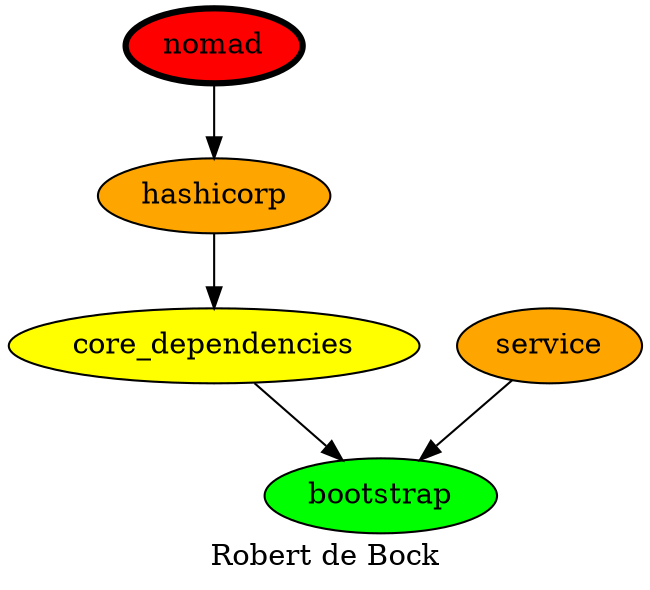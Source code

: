 digraph PhiloDilemma {
  label = "Robert de Bock" ;
  overlap=false
  {
    bootstrap [fillcolor=green style=filled]
    "core_dependencies" [fillcolor=yellow style=filled]
    hashicorp [fillcolor=orange style=filled]
    service [fillcolor=orange style=filled]
    nomad [fillcolor=red style=filled penwidth=3]
  }
  {"core_dependencies" service} -> bootstrap
  hashicorp -> "core_dependencies"
  nomad -> hashicorp
}
